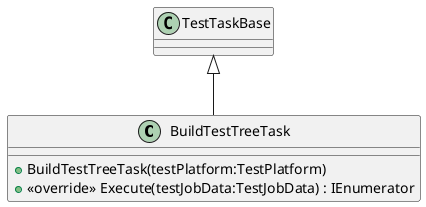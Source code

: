 @startuml
class BuildTestTreeTask {
    + BuildTestTreeTask(testPlatform:TestPlatform)
    + <<override>> Execute(testJobData:TestJobData) : IEnumerator
}
TestTaskBase <|-- BuildTestTreeTask
@enduml
